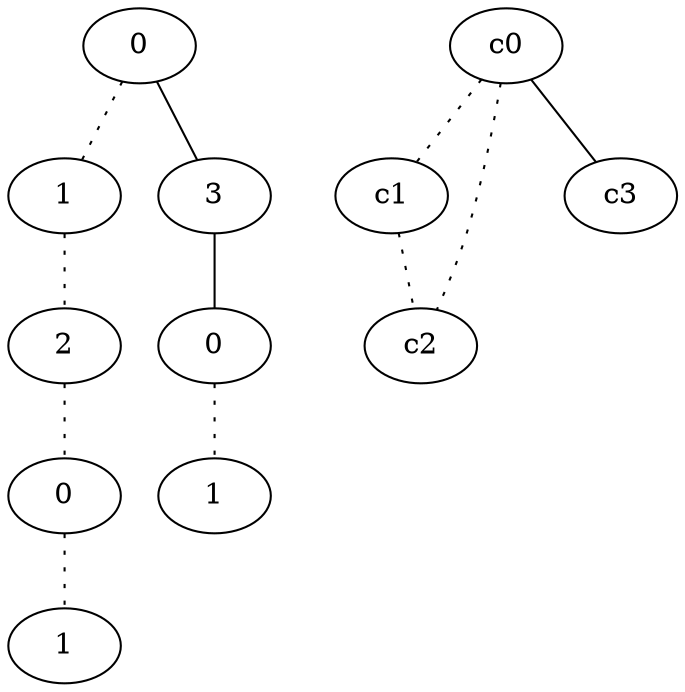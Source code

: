 graph {
a0[label=0];
a1[label=1];
a2[label=2];
a3[label=0];
a4[label=1];
a5[label=3];
a6[label=0];
a7[label=1];
a0 -- a1 [style=dotted];
a0 -- a5;
a1 -- a2 [style=dotted];
a2 -- a3 [style=dotted];
a3 -- a4 [style=dotted];
a5 -- a6;
a6 -- a7 [style=dotted];
c0 -- c1 [style=dotted];
c0 -- c2 [style=dotted];
c0 -- c3;
c1 -- c2 [style=dotted];
}
